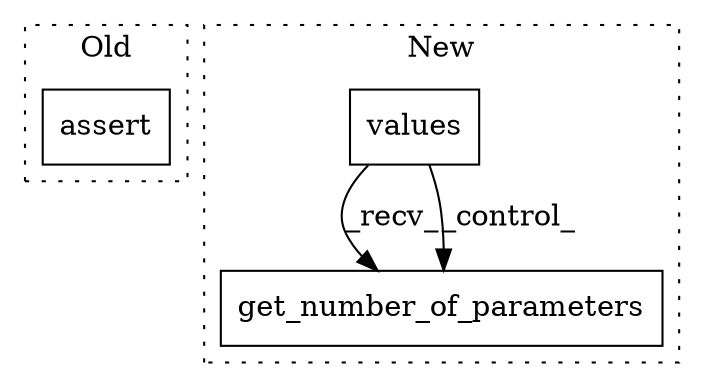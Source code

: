 digraph G {
subgraph cluster0 {
1 [label="assert" a="32" s="7728,7780" l="14,1" shape="box"];
label = "Old";
style="dotted";
}
subgraph cluster1 {
2 [label="get_number_of_parameters" a="32" s="6771" l="26" shape="box"];
3 [label="values" a="32" s="6741" l="8" shape="box"];
label = "New";
style="dotted";
}
3 -> 2 [label="_recv_"];
3 -> 2 [label="_control_"];
}